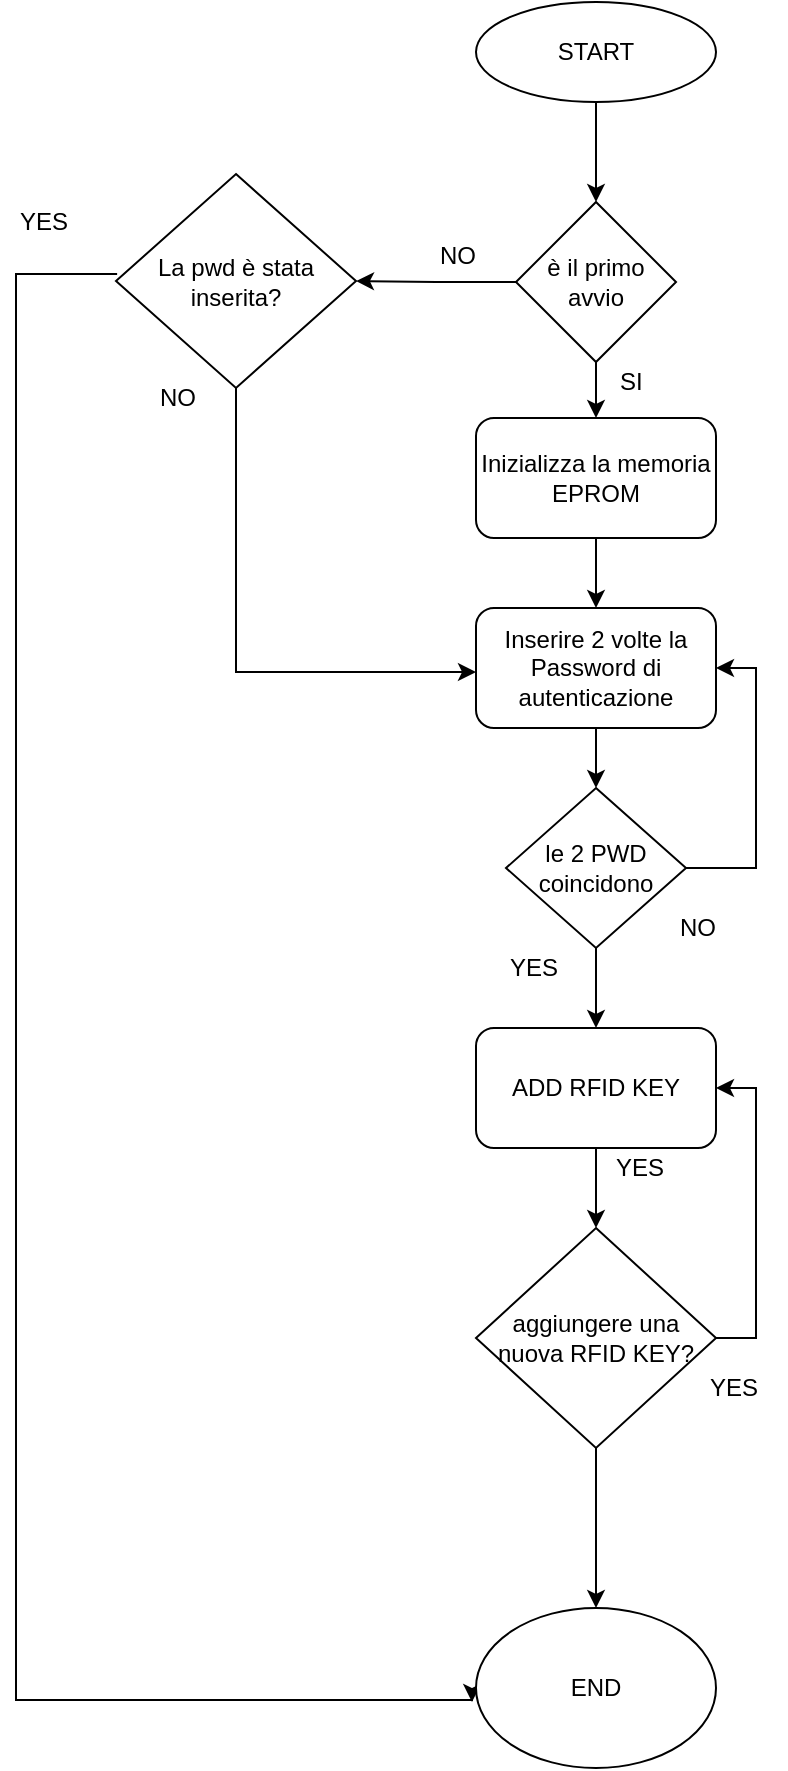 <mxfile version="11.3.1" type="github" pages="1"><diagram id="GzJ5kb_HZyxEJcBnKKYt" name="Page-1"><mxGraphModel dx="2844" dy="1482" grid="1" gridSize="10" guides="1" tooltips="1" connect="1" arrows="1" fold="1" page="1" pageScale="1" pageWidth="827" pageHeight="1169" math="0" shadow="0"><root><mxCell id="0"/><mxCell id="1" parent="0"/><mxCell id="JQCsbGnRsWV4-WamZks8-3" style="edgeStyle=orthogonalEdgeStyle;rounded=0;orthogonalLoop=1;jettySize=auto;html=1;entryX=0.5;entryY=0;entryDx=0;entryDy=0;" parent="1" source="JQCsbGnRsWV4-WamZks8-1" target="JQCsbGnRsWV4-WamZks8-2" edge="1"><mxGeometry relative="1" as="geometry"/></mxCell><mxCell id="JQCsbGnRsWV4-WamZks8-1" value="START" style="ellipse;whiteSpace=wrap;html=1;" parent="1" vertex="1"><mxGeometry x="390" y="140" width="120" height="50" as="geometry"/></mxCell><mxCell id="93fKd7a6iv3vn6x5iEPO-3" style="edgeStyle=orthogonalEdgeStyle;rounded=0;orthogonalLoop=1;jettySize=auto;html=1;exitX=0.5;exitY=1;exitDx=0;exitDy=0;entryX=0.5;entryY=0;entryDx=0;entryDy=0;" edge="1" parent="1" source="JQCsbGnRsWV4-WamZks8-2" target="93fKd7a6iv3vn6x5iEPO-2"><mxGeometry relative="1" as="geometry"/></mxCell><mxCell id="93fKd7a6iv3vn6x5iEPO-16" value="" style="edgeStyle=orthogonalEdgeStyle;rounded=0;orthogonalLoop=1;jettySize=auto;html=1;" edge="1" parent="1" source="JQCsbGnRsWV4-WamZks8-2" target="93fKd7a6iv3vn6x5iEPO-15"><mxGeometry relative="1" as="geometry"/></mxCell><mxCell id="JQCsbGnRsWV4-WamZks8-2" value="è il primo avvio" style="rhombus;whiteSpace=wrap;html=1;" parent="1" vertex="1"><mxGeometry x="410" y="240" width="80" height="80" as="geometry"/></mxCell><mxCell id="93fKd7a6iv3vn6x5iEPO-17" style="edgeStyle=orthogonalEdgeStyle;rounded=0;orthogonalLoop=1;jettySize=auto;html=1;entryX=0;entryY=0.633;entryDx=0;entryDy=0;entryPerimeter=0;" edge="1" parent="1"><mxGeometry relative="1" as="geometry"><mxPoint x="270" y="327" as="sourcePoint"/><mxPoint x="390" y="475" as="targetPoint"/><Array as="points"><mxPoint x="270" y="475"/></Array></mxGeometry></mxCell><mxCell id="93fKd7a6iv3vn6x5iEPO-18" style="edgeStyle=orthogonalEdgeStyle;rounded=0;orthogonalLoop=1;jettySize=auto;html=1;entryX=-0.017;entryY=0.625;entryDx=0;entryDy=0;entryPerimeter=0;" edge="1" parent="1"><mxGeometry relative="1" as="geometry"><mxPoint x="388" y="990" as="targetPoint"/><mxPoint x="210.561" y="276" as="sourcePoint"/><Array as="points"><mxPoint x="160" y="276"/><mxPoint x="160" y="989"/></Array></mxGeometry></mxCell><mxCell id="93fKd7a6iv3vn6x5iEPO-15" value="La pwd è stata inserita?" style="rhombus;whiteSpace=wrap;html=1;" vertex="1" parent="1"><mxGeometry x="210" y="226" width="120" height="107" as="geometry"/></mxCell><mxCell id="JQCsbGnRsWV4-WamZks8-6" value="NO" style="text;html=1;resizable=0;points=[];autosize=1;align=left;verticalAlign=top;spacingTop=-4;" parent="1" vertex="1"><mxGeometry x="370" y="257" width="30" height="20" as="geometry"/></mxCell><mxCell id="JQCsbGnRsWV4-WamZks8-9" value="SI" style="text;html=1;resizable=0;points=[];autosize=1;align=left;verticalAlign=top;spacingTop=-4;" parent="1" vertex="1"><mxGeometry x="460" y="320" width="30" height="20" as="geometry"/></mxCell><mxCell id="JQCsbGnRsWV4-WamZks8-13" value="NO" style="text;html=1;resizable=0;points=[];autosize=1;align=left;verticalAlign=top;spacingTop=-4;" parent="1" vertex="1"><mxGeometry x="230" y="328" width="30" height="20" as="geometry"/></mxCell><mxCell id="ACOr25gVCpzw2QxYrwrL-36" style="edgeStyle=orthogonalEdgeStyle;rounded=0;orthogonalLoop=1;jettySize=auto;html=1;entryX=0.5;entryY=0;entryDx=0;entryDy=0;" parent="1" source="ACOr25gVCpzw2QxYrwrL-3" target="ACOr25gVCpzw2QxYrwrL-35" edge="1"><mxGeometry relative="1" as="geometry"/></mxCell><mxCell id="ACOr25gVCpzw2QxYrwrL-3" value="ADD RFID KEY" style="rounded=1;whiteSpace=wrap;html=1;" parent="1" vertex="1"><mxGeometry x="390" y="653" width="120" height="60" as="geometry"/></mxCell><mxCell id="ACOr25gVCpzw2QxYrwrL-33" value="YES" style="text;html=1;resizable=0;points=[];autosize=1;align=left;verticalAlign=top;spacingTop=-4;" parent="1" vertex="1"><mxGeometry x="405" y="613" width="40" height="20" as="geometry"/></mxCell><mxCell id="ACOr25gVCpzw2QxYrwrL-37" style="edgeStyle=orthogonalEdgeStyle;rounded=0;orthogonalLoop=1;jettySize=auto;html=1;entryX=0.5;entryY=0;entryDx=0;entryDy=0;" parent="1" source="ACOr25gVCpzw2QxYrwrL-35" target="ufUKAyT2OznpqBrO6CIl-1" edge="1"><mxGeometry relative="1" as="geometry"><mxPoint x="450" y="1014" as="targetPoint"/></mxGeometry></mxCell><mxCell id="93fKd7a6iv3vn6x5iEPO-14" style="edgeStyle=orthogonalEdgeStyle;rounded=0;orthogonalLoop=1;jettySize=auto;html=1;entryX=1;entryY=0.5;entryDx=0;entryDy=0;" edge="1" parent="1" source="ACOr25gVCpzw2QxYrwrL-35" target="ACOr25gVCpzw2QxYrwrL-3"><mxGeometry relative="1" as="geometry"><Array as="points"><mxPoint x="530" y="808"/><mxPoint x="530" y="683"/></Array></mxGeometry></mxCell><mxCell id="ACOr25gVCpzw2QxYrwrL-35" value="aggiungere una nuova RFID KEY?" style="rhombus;whiteSpace=wrap;html=1;" parent="1" vertex="1"><mxGeometry x="390" y="753" width="120" height="110" as="geometry"/></mxCell><mxCell id="ACOr25gVCpzw2QxYrwrL-40" value="YES" style="text;html=1;resizable=0;points=[];autosize=1;align=left;verticalAlign=top;spacingTop=-4;" parent="1" vertex="1"><mxGeometry x="505" y="823" width="40" height="20" as="geometry"/></mxCell><mxCell id="ACOr25gVCpzw2QxYrwrL-41" value="NO" style="text;html=1;resizable=0;points=[];autosize=1;align=left;verticalAlign=top;spacingTop=-4;" parent="1" vertex="1"><mxGeometry x="449" y="951" width="30" height="20" as="geometry"/></mxCell><mxCell id="ACOr25gVCpzw2QxYrwrL-46" value="NO" style="text;html=1;resizable=0;points=[];autosize=1;align=left;verticalAlign=top;spacingTop=-4;" parent="1" vertex="1"><mxGeometry x="490" y="593" width="30" height="20" as="geometry"/></mxCell><mxCell id="ACOr25gVCpzw2QxYrwrL-48" value="YES" style="text;html=1;resizable=0;points=[];autosize=1;align=left;verticalAlign=top;spacingTop=-4;" parent="1" vertex="1"><mxGeometry x="458" y="713" width="40" height="20" as="geometry"/></mxCell><mxCell id="ufUKAyT2OznpqBrO6CIl-1" value="END" style="ellipse;whiteSpace=wrap;html=1;" parent="1" vertex="1"><mxGeometry x="390" y="943" width="120" height="80" as="geometry"/></mxCell><mxCell id="93fKd7a6iv3vn6x5iEPO-5" value="" style="edgeStyle=orthogonalEdgeStyle;rounded=0;orthogonalLoop=1;jettySize=auto;html=1;" edge="1" parent="1" source="93fKd7a6iv3vn6x5iEPO-2" target="93fKd7a6iv3vn6x5iEPO-4"><mxGeometry relative="1" as="geometry"/></mxCell><mxCell id="93fKd7a6iv3vn6x5iEPO-2" value="Inizializza la memoria EPROM " style="rounded=1;whiteSpace=wrap;html=1;" vertex="1" parent="1"><mxGeometry x="390" y="348" width="120" height="60" as="geometry"/></mxCell><mxCell id="93fKd7a6iv3vn6x5iEPO-11" value="" style="edgeStyle=orthogonalEdgeStyle;rounded=0;orthogonalLoop=1;jettySize=auto;html=1;" edge="1" parent="1" source="93fKd7a6iv3vn6x5iEPO-4" target="93fKd7a6iv3vn6x5iEPO-10"><mxGeometry relative="1" as="geometry"/></mxCell><mxCell id="93fKd7a6iv3vn6x5iEPO-4" value="Inserire 2 volte la Password di autenticazione" style="rounded=1;whiteSpace=wrap;html=1;" vertex="1" parent="1"><mxGeometry x="390" y="443" width="120" height="60" as="geometry"/></mxCell><mxCell id="93fKd7a6iv3vn6x5iEPO-12" style="edgeStyle=orthogonalEdgeStyle;rounded=0;orthogonalLoop=1;jettySize=auto;html=1;entryX=1;entryY=0.5;entryDx=0;entryDy=0;" edge="1" parent="1" source="93fKd7a6iv3vn6x5iEPO-10" target="93fKd7a6iv3vn6x5iEPO-4"><mxGeometry relative="1" as="geometry"><Array as="points"><mxPoint x="530" y="573"/><mxPoint x="530" y="473"/></Array></mxGeometry></mxCell><mxCell id="93fKd7a6iv3vn6x5iEPO-13" style="edgeStyle=orthogonalEdgeStyle;rounded=0;orthogonalLoop=1;jettySize=auto;html=1;entryX=0.5;entryY=0;entryDx=0;entryDy=0;" edge="1" parent="1" source="93fKd7a6iv3vn6x5iEPO-10" target="ACOr25gVCpzw2QxYrwrL-3"><mxGeometry relative="1" as="geometry"/></mxCell><mxCell id="93fKd7a6iv3vn6x5iEPO-10" value="le 2 PWD coincidono" style="rhombus;whiteSpace=wrap;html=1;" vertex="1" parent="1"><mxGeometry x="405" y="533" width="90" height="80" as="geometry"/></mxCell><mxCell id="93fKd7a6iv3vn6x5iEPO-19" value="YES" style="text;html=1;resizable=0;points=[];autosize=1;align=left;verticalAlign=top;spacingTop=-4;" vertex="1" parent="1"><mxGeometry x="160" y="240" width="40" height="20" as="geometry"/></mxCell></root></mxGraphModel></diagram></mxfile>